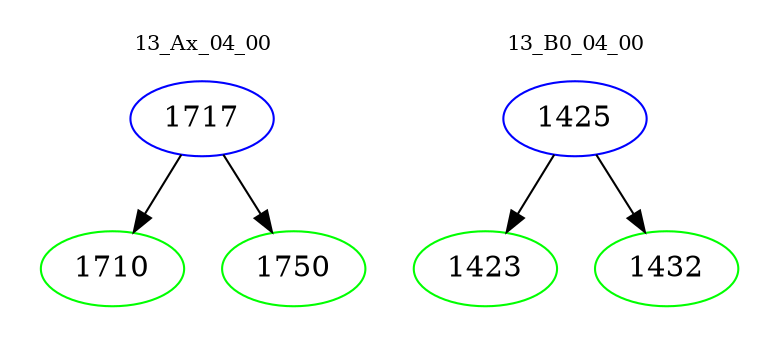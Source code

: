 digraph{
subgraph cluster_0 {
color = white
label = "13_Ax_04_00";
fontsize=10;
T0_1717 [label="1717", color="blue"]
T0_1717 -> T0_1710 [color="black"]
T0_1710 [label="1710", color="green"]
T0_1717 -> T0_1750 [color="black"]
T0_1750 [label="1750", color="green"]
}
subgraph cluster_1 {
color = white
label = "13_B0_04_00";
fontsize=10;
T1_1425 [label="1425", color="blue"]
T1_1425 -> T1_1423 [color="black"]
T1_1423 [label="1423", color="green"]
T1_1425 -> T1_1432 [color="black"]
T1_1432 [label="1432", color="green"]
}
}
